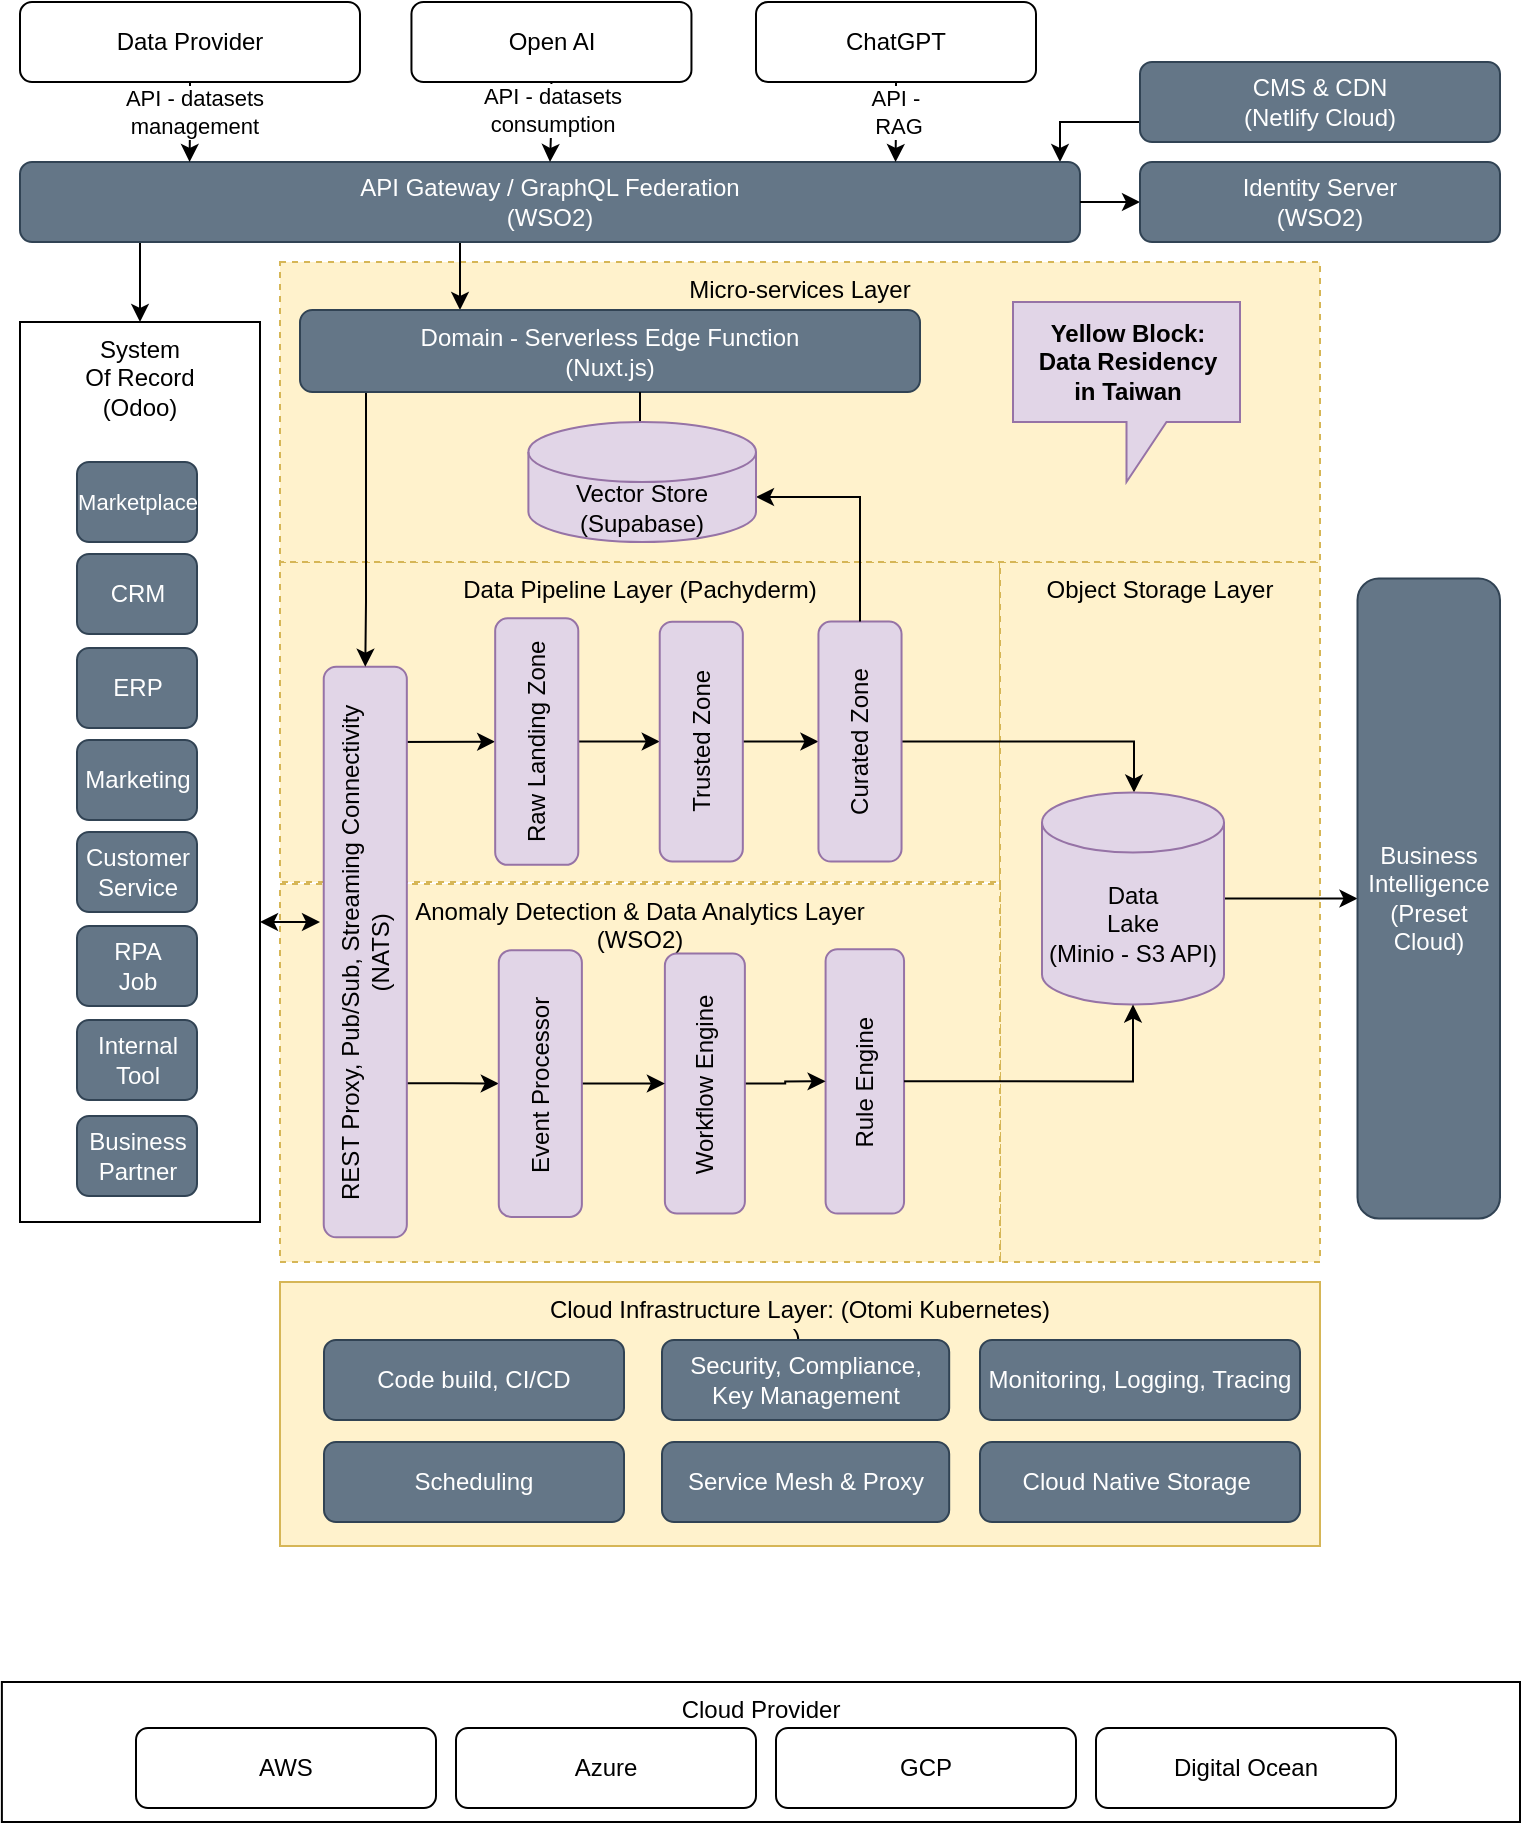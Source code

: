 <mxfile version="22.1.7" type="github">
  <diagram name="Page-1" id="63fa74Grwjo4TsL1Jt9k">
    <mxGraphModel dx="1272" dy="837" grid="1" gridSize="10" guides="1" tooltips="1" connect="1" arrows="1" fold="1" page="1" pageScale="1" pageWidth="850" pageHeight="1100" math="0" shadow="0">
      <root>
        <mxCell id="0" />
        <mxCell id="1" parent="0" />
        <mxCell id="QkDSQcAo3J11459JGNHK-8" value="Data Pipeline Layer (Pachyderm)" style="rounded=0;whiteSpace=wrap;html=1;align=center;verticalAlign=top;strokeColor=#d6b656;fillColor=#fff2cc;dashed=1;" parent="1" vertex="1">
          <mxGeometry x="210" y="400" width="360" height="160" as="geometry" />
        </mxCell>
        <mxCell id="dkDn-63dIHmKdY89Ga8J-5" value="Object Storage Layer" style="rounded=0;whiteSpace=wrap;html=1;align=center;verticalAlign=top;strokeColor=#d6b656;fillColor=#fff2cc;dashed=1;" vertex="1" parent="1">
          <mxGeometry x="570" y="400" width="160" height="350" as="geometry" />
        </mxCell>
        <mxCell id="dkDn-63dIHmKdY89Ga8J-3" value="Micro-services Layer" style="rounded=0;whiteSpace=wrap;html=1;align=center;verticalAlign=top;strokeColor=#d6b656;fillColor=#fff2cc;dashed=1;" vertex="1" parent="1">
          <mxGeometry x="210" y="250" width="520" height="150" as="geometry" />
        </mxCell>
        <mxCell id="QkDSQcAo3J11459JGNHK-1" value="Cloud Infrastructure Layer: (Otomi&amp;nbsp;Kubernetes)&lt;br&gt;)&amp;nbsp;" style="rounded=0;whiteSpace=wrap;html=1;align=center;verticalAlign=top;fillColor=#fff2cc;strokeColor=#d6b656;" parent="1" vertex="1">
          <mxGeometry x="210" y="760" width="520" height="132" as="geometry" />
        </mxCell>
        <mxCell id="QkDSQcAo3J11459JGNHK-7" value="Anomaly Detection &amp;amp; Data Analytics Layer&lt;br&gt;(WSO2)" style="rounded=0;whiteSpace=wrap;html=1;align=center;verticalAlign=top;strokeColor=#d6b656;fillColor=#fff2cc;dashed=1;" parent="1" vertex="1">
          <mxGeometry x="210" y="561" width="360" height="189" as="geometry" />
        </mxCell>
        <mxCell id="QkDSQcAo3J11459JGNHK-9" style="edgeStyle=orthogonalEdgeStyle;rounded=0;orthogonalLoop=1;jettySize=auto;html=1;fontColor=#000099;startArrow=none;startFill=0;endArrow=classic;endFill=1;" parent="1" source="QkDSQcAo3J11459JGNHK-57" target="QkDSQcAo3J11459JGNHK-14" edge="1">
          <mxGeometry relative="1" as="geometry">
            <mxPoint x="610" y="140" as="sourcePoint" />
            <Array as="points">
              <mxPoint x="650" y="180" />
              <mxPoint x="600" y="180" />
            </Array>
          </mxGeometry>
        </mxCell>
        <mxCell id="QkDSQcAo3J11459JGNHK-11" style="edgeStyle=orthogonalEdgeStyle;rounded=0;orthogonalLoop=1;jettySize=auto;html=1;fontColor=#000099;startArrow=none;startFill=0;endArrow=classic;endFill=1;entryX=0.5;entryY=0;entryDx=0;entryDy=0;" parent="1" source="QkDSQcAo3J11459JGNHK-14" target="QkDSQcAo3J11459JGNHK-16" edge="1">
          <mxGeometry relative="1" as="geometry">
            <mxPoint x="140" y="280" as="targetPoint" />
            <Array as="points">
              <mxPoint x="140" y="260" />
              <mxPoint x="140" y="260" />
            </Array>
          </mxGeometry>
        </mxCell>
        <mxCell id="QkDSQcAo3J11459JGNHK-12" style="edgeStyle=orthogonalEdgeStyle;rounded=0;orthogonalLoop=1;jettySize=auto;html=1;fontColor=#000099;startArrow=none;startFill=0;endArrow=classic;endFill=1;" parent="1" source="QkDSQcAo3J11459JGNHK-14" target="QkDSQcAo3J11459JGNHK-27" edge="1">
          <mxGeometry relative="1" as="geometry">
            <Array as="points">
              <mxPoint x="300" y="250" />
              <mxPoint x="300" y="250" />
            </Array>
          </mxGeometry>
        </mxCell>
        <mxCell id="QkDSQcAo3J11459JGNHK-14" value="API Gateway / GraphQL Federation&lt;br&gt;(WSO2)" style="rounded=1;whiteSpace=wrap;html=1;fillColor=#647687;strokeColor=#314354;fontColor=#ffffff;" parent="1" vertex="1">
          <mxGeometry x="80" y="200" width="530" height="40" as="geometry" />
        </mxCell>
        <mxCell id="QkDSQcAo3J11459JGNHK-16" value="System&lt;br&gt;Of Record&lt;br&gt;(Odoo)" style="rounded=0;whiteSpace=wrap;html=1;align=center;verticalAlign=top;" parent="1" vertex="1">
          <mxGeometry x="80" y="280" width="120" height="450" as="geometry" />
        </mxCell>
        <mxCell id="QkDSQcAo3J11459JGNHK-17" value="RPA&lt;br&gt;Job" style="rounded=1;whiteSpace=wrap;html=1;fillColor=#647687;strokeColor=#314354;fontColor=#ffffff;" parent="QkDSQcAo3J11459JGNHK-16" vertex="1">
          <mxGeometry x="28.5" y="302" width="60" height="40" as="geometry" />
        </mxCell>
        <mxCell id="QkDSQcAo3J11459JGNHK-18" value="&lt;font style=&quot;font-size: 11px;&quot;&gt;Marketplace&lt;/font&gt;" style="rounded=1;whiteSpace=wrap;html=1;fillColor=#647687;strokeColor=#314354;fontColor=#ffffff;" parent="QkDSQcAo3J11459JGNHK-16" vertex="1">
          <mxGeometry x="28.5" y="70" width="60" height="40" as="geometry" />
        </mxCell>
        <mxCell id="QkDSQcAo3J11459JGNHK-19" value="CRM" style="rounded=1;whiteSpace=wrap;html=1;fillColor=#647687;strokeColor=#314354;fontColor=#ffffff;" parent="QkDSQcAo3J11459JGNHK-16" vertex="1">
          <mxGeometry x="28.5" y="116" width="60" height="40" as="geometry" />
        </mxCell>
        <mxCell id="QkDSQcAo3J11459JGNHK-20" value="ERP" style="rounded=1;whiteSpace=wrap;html=1;fillColor=#647687;strokeColor=#314354;fontColor=#ffffff;" parent="QkDSQcAo3J11459JGNHK-16" vertex="1">
          <mxGeometry x="28.5" y="163" width="60" height="40" as="geometry" />
        </mxCell>
        <mxCell id="QkDSQcAo3J11459JGNHK-21" value="Marketing" style="rounded=1;whiteSpace=wrap;html=1;fillColor=#647687;strokeColor=#314354;fontColor=#ffffff;" parent="QkDSQcAo3J11459JGNHK-16" vertex="1">
          <mxGeometry x="28.5" y="209.002" width="60" height="40" as="geometry" />
        </mxCell>
        <mxCell id="QkDSQcAo3J11459JGNHK-22" value="Customer&lt;br&gt;Service" style="rounded=1;whiteSpace=wrap;html=1;fillColor=#647687;strokeColor=#314354;fontColor=#ffffff;" parent="QkDSQcAo3J11459JGNHK-16" vertex="1">
          <mxGeometry x="28.5" y="255" width="60" height="40" as="geometry" />
        </mxCell>
        <mxCell id="QkDSQcAo3J11459JGNHK-71" value="Internal&lt;br&gt;Tool" style="rounded=1;whiteSpace=wrap;html=1;fillColor=#647687;strokeColor=#314354;fontColor=#ffffff;" parent="QkDSQcAo3J11459JGNHK-16" vertex="1">
          <mxGeometry x="28.5" y="349" width="60" height="40" as="geometry" />
        </mxCell>
        <mxCell id="QkDSQcAo3J11459JGNHK-52" value="Business&lt;br&gt;Partner" style="rounded=1;whiteSpace=wrap;html=1;fillColor=#647687;strokeColor=#314354;fontColor=#ffffff;" parent="QkDSQcAo3J11459JGNHK-16" vertex="1">
          <mxGeometry x="28.5" y="397" width="60" height="40" as="geometry" />
        </mxCell>
        <mxCell id="QkDSQcAo3J11459JGNHK-24" style="edgeStyle=orthogonalEdgeStyle;rounded=0;orthogonalLoop=1;jettySize=auto;html=1;fontColor=#000099;startArrow=none;startFill=0;endArrow=classic;endFill=1;exitX=0.84;exitY=1;exitDx=0;exitDy=0;exitPerimeter=0;" parent="1" source="QkDSQcAo3J11459JGNHK-25" edge="1" target="QkDSQcAo3J11459JGNHK-33">
          <mxGeometry relative="1" as="geometry">
            <mxPoint x="301" y="490" as="targetPoint" />
            <Array as="points">
              <mxPoint x="265" y="498" />
              <mxPoint x="265" y="490" />
            </Array>
          </mxGeometry>
        </mxCell>
        <mxCell id="dkDn-63dIHmKdY89Ga8J-11" style="edgeStyle=orthogonalEdgeStyle;rounded=0;orthogonalLoop=1;jettySize=auto;html=1;exitX=0.27;exitY=0.977;exitDx=0;exitDy=0;exitPerimeter=0;" edge="1" parent="1" source="QkDSQcAo3J11459JGNHK-25" target="QkDSQcAo3J11459JGNHK-47">
          <mxGeometry relative="1" as="geometry">
            <Array as="points" />
          </mxGeometry>
        </mxCell>
        <mxCell id="QkDSQcAo3J11459JGNHK-25" value="REST Proxy, Pub/Sub, Streaming Connectivity &lt;br&gt;(NATS)" style="rounded=1;whiteSpace=wrap;html=1;fillColor=#e1d5e7;strokeColor=#9673a6;rotation=-90;" parent="1" vertex="1">
          <mxGeometry x="110" y="574.22" width="285.29" height="41.55" as="geometry" />
        </mxCell>
        <mxCell id="QkDSQcAo3J11459JGNHK-84" style="edgeStyle=orthogonalEdgeStyle;rounded=0;orthogonalLoop=1;jettySize=auto;html=1;entryX=1;entryY=0.5;entryDx=0;entryDy=0;" parent="1" source="QkDSQcAo3J11459JGNHK-27" target="QkDSQcAo3J11459JGNHK-25" edge="1">
          <mxGeometry relative="1" as="geometry">
            <Array as="points">
              <mxPoint x="253" y="420" />
              <mxPoint x="253" y="420" />
            </Array>
          </mxGeometry>
        </mxCell>
        <mxCell id="QkDSQcAo3J11459JGNHK-27" value="Domain - Serverless Edge Function&lt;br&gt;(Nuxt.js)" style="rounded=1;whiteSpace=wrap;html=1;fillColor=#647687;strokeColor=#314354;fontColor=#ffffff;" parent="1" vertex="1">
          <mxGeometry x="220" y="274" width="310" height="41" as="geometry" />
        </mxCell>
        <mxCell id="QkDSQcAo3J11459JGNHK-32" style="edgeStyle=orthogonalEdgeStyle;rounded=0;orthogonalLoop=1;jettySize=auto;html=1;entryX=0.5;entryY=0;entryDx=0;entryDy=0;fontColor=#000099;startArrow=none;startFill=0;endArrow=classic;endFill=1;" parent="1" source="QkDSQcAo3J11459JGNHK-33" target="QkDSQcAo3J11459JGNHK-35" edge="1">
          <mxGeometry relative="1" as="geometry" />
        </mxCell>
        <mxCell id="QkDSQcAo3J11459JGNHK-33" value="Raw Landing Zone" style="rounded=1;whiteSpace=wrap;html=1;fillColor=#e1d5e7;strokeColor=#9673a6;rotation=-90;" parent="1" vertex="1">
          <mxGeometry x="276.73" y="469" width="123.27" height="41.55" as="geometry" />
        </mxCell>
        <mxCell id="QkDSQcAo3J11459JGNHK-34" style="edgeStyle=orthogonalEdgeStyle;rounded=0;orthogonalLoop=1;jettySize=auto;html=1;entryX=0.5;entryY=0;entryDx=0;entryDy=0;fontColor=#000099;startArrow=none;startFill=0;endArrow=classic;endFill=1;" parent="1" source="QkDSQcAo3J11459JGNHK-35" target="QkDSQcAo3J11459JGNHK-38" edge="1">
          <mxGeometry relative="1" as="geometry" />
        </mxCell>
        <mxCell id="QkDSQcAo3J11459JGNHK-35" value="Trusted Zone" style="rounded=1;whiteSpace=wrap;html=1;fillColor=#e1d5e7;strokeColor=#9673a6;rotation=-90;" parent="1" vertex="1">
          <mxGeometry x="360.71" y="469" width="119.86" height="41.55" as="geometry" />
        </mxCell>
        <mxCell id="QkDSQcAo3J11459JGNHK-37" style="edgeStyle=orthogonalEdgeStyle;rounded=0;orthogonalLoop=1;jettySize=auto;html=1;fontColor=#000099;startArrow=none;startFill=0;endArrow=classic;endFill=1;exitX=0.5;exitY=1;exitDx=0;exitDy=0;" parent="1" source="QkDSQcAo3J11459JGNHK-38" target="QkDSQcAo3J11459JGNHK-40" edge="1">
          <mxGeometry relative="1" as="geometry">
            <Array as="points">
              <mxPoint x="637" y="490" />
            </Array>
            <mxPoint x="530" y="490" as="sourcePoint" />
          </mxGeometry>
        </mxCell>
        <mxCell id="QkDSQcAo3J11459JGNHK-38" value="Curated Zone" style="rounded=1;whiteSpace=wrap;html=1;fillColor=#e1d5e7;strokeColor=#9673a6;rotation=-90;" parent="1" vertex="1">
          <mxGeometry x="440" y="469" width="120" height="41.55" as="geometry" />
        </mxCell>
        <mxCell id="QkDSQcAo3J11459JGNHK-102" style="edgeStyle=orthogonalEdgeStyle;rounded=0;orthogonalLoop=1;jettySize=auto;html=1;entryX=0;entryY=0.5;entryDx=0;entryDy=0;" parent="1" source="QkDSQcAo3J11459JGNHK-40" edge="1" target="QkDSQcAo3J11459JGNHK-51">
          <mxGeometry relative="1" as="geometry">
            <mxPoint x="740" y="610" as="targetPoint" />
            <Array as="points">
              <mxPoint x="730" y="568" />
              <mxPoint x="730" y="568" />
            </Array>
          </mxGeometry>
        </mxCell>
        <mxCell id="QkDSQcAo3J11459JGNHK-40" value="Data&lt;br&gt;Lake&lt;br&gt;(Minio - S3 API)" style="shape=cylinder3;whiteSpace=wrap;html=1;boundedLbl=1;backgroundOutline=1;size=15;fillStyle=auto;fillColor=#e1d5e7;strokeColor=#9673a6;" parent="1" vertex="1">
          <mxGeometry x="591" y="515.26" width="91" height="106" as="geometry" />
        </mxCell>
        <mxCell id="QkDSQcAo3J11459JGNHK-43" value="Rule Engine" style="rounded=1;whiteSpace=wrap;html=1;fillColor=#e1d5e7;strokeColor=#9673a6;rotation=-90;" parent="1" vertex="1">
          <mxGeometry x="436.31" y="640.06" width="132.2" height="39.23" as="geometry" />
        </mxCell>
        <mxCell id="dkDn-63dIHmKdY89Ga8J-14" style="edgeStyle=orthogonalEdgeStyle;rounded=0;orthogonalLoop=1;jettySize=auto;html=1;entryX=0.5;entryY=0;entryDx=0;entryDy=0;" edge="1" parent="1" source="QkDSQcAo3J11459JGNHK-44" target="QkDSQcAo3J11459JGNHK-43">
          <mxGeometry relative="1" as="geometry" />
        </mxCell>
        <mxCell id="QkDSQcAo3J11459JGNHK-44" value="Workflow Engine" style="rounded=1;whiteSpace=wrap;html=1;fillColor=#e1d5e7;strokeColor=#9673a6;rotation=-90;" parent="1" vertex="1">
          <mxGeometry x="357.44" y="640.775" width="130" height="40" as="geometry" />
        </mxCell>
        <mxCell id="dkDn-63dIHmKdY89Ga8J-13" style="edgeStyle=orthogonalEdgeStyle;rounded=0;orthogonalLoop=1;jettySize=auto;html=1;entryX=0.5;entryY=0;entryDx=0;entryDy=0;" edge="1" parent="1" source="QkDSQcAo3J11459JGNHK-47" target="QkDSQcAo3J11459JGNHK-44">
          <mxGeometry relative="1" as="geometry" />
        </mxCell>
        <mxCell id="QkDSQcAo3J11459JGNHK-47" value="Event Processor" style="rounded=1;whiteSpace=wrap;html=1;fillColor=#e1d5e7;strokeColor=#9673a6;rotation=-90;" parent="1" vertex="1">
          <mxGeometry x="273.48" y="640" width="133.37" height="41.55" as="geometry" />
        </mxCell>
        <mxCell id="QkDSQcAo3J11459JGNHK-48" style="edgeStyle=orthogonalEdgeStyle;rounded=0;orthogonalLoop=1;jettySize=auto;html=1;endArrow=none;endFill=0;startArrow=classic;startFill=1;" parent="1" source="QkDSQcAo3J11459JGNHK-49" target="QkDSQcAo3J11459JGNHK-14" edge="1">
          <mxGeometry relative="1" as="geometry" />
        </mxCell>
        <mxCell id="QkDSQcAo3J11459JGNHK-49" value="Identity Server&lt;br&gt;(WSO2)" style="rounded=1;whiteSpace=wrap;html=1;fillColor=#647687;strokeColor=#314354;fontColor=#ffffff;" parent="1" vertex="1">
          <mxGeometry x="640" y="200" width="180" height="40" as="geometry" />
        </mxCell>
        <mxCell id="QkDSQcAo3J11459JGNHK-51" value="Business&lt;br&gt;Intelligence&lt;br&gt;(Preset Cloud)" style="rounded=1;whiteSpace=wrap;html=1;fillColor=#647687;strokeColor=#314354;fontColor=#ffffff;" parent="1" vertex="1">
          <mxGeometry x="748.75" y="408.26" width="71.25" height="320" as="geometry" />
        </mxCell>
        <mxCell id="QkDSQcAo3J11459JGNHK-53" style="edgeStyle=orthogonalEdgeStyle;rounded=0;orthogonalLoop=1;jettySize=auto;html=1;exitX=0.5;exitY=1;exitDx=0;exitDy=0;startArrow=none;startFill=0;endArrow=none;endFill=0;" parent="1" source="QkDSQcAo3J11459JGNHK-16" target="QkDSQcAo3J11459JGNHK-16" edge="1">
          <mxGeometry relative="1" as="geometry" />
        </mxCell>
        <mxCell id="QkDSQcAo3J11459JGNHK-57" value="CMS &amp;amp; CDN&lt;br&gt;(Netlify Cloud)" style="rounded=1;whiteSpace=wrap;html=1;fillColor=#647687;strokeColor=#314354;fontColor=#ffffff;" parent="1" vertex="1">
          <mxGeometry x="640" y="150" width="180" height="40" as="geometry" />
        </mxCell>
        <mxCell id="QkDSQcAo3J11459JGNHK-58" value="Code build, CI/CD" style="rounded=1;whiteSpace=wrap;html=1;fillColor=#647687;fontColor=#ffffff;strokeColor=#314354;" parent="1" vertex="1">
          <mxGeometry x="232" y="789" width="150" height="40" as="geometry" />
        </mxCell>
        <mxCell id="QkDSQcAo3J11459JGNHK-59" value="Cloud Native Storage&amp;nbsp;" style="rounded=1;whiteSpace=wrap;html=1;fillColor=#647687;fontColor=#ffffff;strokeColor=#314354;" parent="1" vertex="1">
          <mxGeometry x="560" y="840" width="160" height="40" as="geometry" />
        </mxCell>
        <mxCell id="QkDSQcAo3J11459JGNHK-60" value="Monitoring, Logging, Tracing" style="rounded=1;whiteSpace=wrap;html=1;fillColor=#647687;fontColor=#ffffff;strokeColor=#314354;" parent="1" vertex="1">
          <mxGeometry x="560" y="789" width="160" height="40" as="geometry" />
        </mxCell>
        <mxCell id="QkDSQcAo3J11459JGNHK-61" value="Security, Compliance, &lt;br&gt;Key Management" style="rounded=1;whiteSpace=wrap;html=1;fillColor=#647687;fontColor=#ffffff;strokeColor=#314354;" parent="1" vertex="1">
          <mxGeometry x="401" y="789" width="143.59" height="40" as="geometry" />
        </mxCell>
        <mxCell id="QkDSQcAo3J11459JGNHK-64" value="Scheduling" style="rounded=1;whiteSpace=wrap;html=1;fillColor=#647687;fontColor=#ffffff;strokeColor=#314354;" parent="1" vertex="1">
          <mxGeometry x="232" y="840" width="150" height="40" as="geometry" />
        </mxCell>
        <mxCell id="QkDSQcAo3J11459JGNHK-67" value="Service Mesh &amp;amp; Proxy" style="rounded=1;whiteSpace=wrap;html=1;fillColor=#647687;fontColor=#ffffff;strokeColor=#314354;" parent="1" vertex="1">
          <mxGeometry x="401" y="840" width="143.59" height="40" as="geometry" />
        </mxCell>
        <mxCell id="QkDSQcAo3J11459JGNHK-85" style="edgeStyle=orthogonalEdgeStyle;rounded=0;orthogonalLoop=1;jettySize=auto;html=1;startArrow=classic;startFill=1;" parent="1" source="QkDSQcAo3J11459JGNHK-16" edge="1">
          <mxGeometry relative="1" as="geometry">
            <Array as="points">
              <mxPoint x="228" y="580" />
            </Array>
            <mxPoint x="200" y="580" as="sourcePoint" />
            <mxPoint x="230" y="580" as="targetPoint" />
          </mxGeometry>
        </mxCell>
        <mxCell id="QkDSQcAo3J11459JGNHK-97" style="edgeStyle=orthogonalEdgeStyle;rounded=0;orthogonalLoop=1;jettySize=auto;html=1;entryX=1;entryY=0;entryDx=0;entryDy=37.5;entryPerimeter=0;" parent="1" source="QkDSQcAo3J11459JGNHK-38" target="dkDn-63dIHmKdY89Ga8J-6" edge="1">
          <mxGeometry relative="1" as="geometry">
            <mxPoint x="663.72" y="384.72" as="targetPoint" />
            <Array as="points">
              <mxPoint x="500" y="368" />
            </Array>
          </mxGeometry>
        </mxCell>
        <mxCell id="QkDSQcAo3J11459JGNHK-100" style="edgeStyle=orthogonalEdgeStyle;rounded=0;orthogonalLoop=1;jettySize=auto;html=1;entryX=0.5;entryY=1;entryDx=0;entryDy=0;entryPerimeter=0;exitX=0.5;exitY=1;exitDx=0;exitDy=0;" parent="1" source="QkDSQcAo3J11459JGNHK-43" target="QkDSQcAo3J11459JGNHK-40" edge="1">
          <mxGeometry relative="1" as="geometry" />
        </mxCell>
        <mxCell id="QkDSQcAo3J11459JGNHK-109" value="&lt;span style=&quot;background-color: rgb(255, 255, 255);&quot;&gt;Cloud Provider&lt;br&gt;&lt;/span&gt;" style="rounded=0;whiteSpace=wrap;html=1;align=center;verticalAlign=top;" parent="1" vertex="1">
          <mxGeometry x="70.94" y="960" width="759.06" height="70" as="geometry" />
        </mxCell>
        <mxCell id="QkDSQcAo3J11459JGNHK-110" value="AWS" style="rounded=1;whiteSpace=wrap;html=1;" parent="1" vertex="1">
          <mxGeometry x="138" y="983" width="150" height="40" as="geometry" />
        </mxCell>
        <mxCell id="QkDSQcAo3J11459JGNHK-111" value="GCP" style="rounded=1;whiteSpace=wrap;html=1;" parent="1" vertex="1">
          <mxGeometry x="458" y="983" width="150" height="40" as="geometry" />
        </mxCell>
        <mxCell id="QkDSQcAo3J11459JGNHK-112" value="Azure" style="rounded=1;whiteSpace=wrap;html=1;" parent="1" vertex="1">
          <mxGeometry x="298" y="983" width="150" height="40" as="geometry" />
        </mxCell>
        <mxCell id="QkDSQcAo3J11459JGNHK-113" value="Digital Ocean" style="rounded=1;whiteSpace=wrap;html=1;" parent="1" vertex="1">
          <mxGeometry x="618" y="983" width="150" height="40" as="geometry" />
        </mxCell>
        <mxCell id="dkDn-63dIHmKdY89Ga8J-2" style="edgeStyle=orthogonalEdgeStyle;rounded=0;orthogonalLoop=1;jettySize=auto;html=1;entryX=0.179;entryY=0;entryDx=0;entryDy=0;entryPerimeter=0;" edge="1" parent="1" source="QkDSQcAo3J11459JGNHK-27">
          <mxGeometry relative="1" as="geometry">
            <mxPoint x="375.18" y="340" as="targetPoint" />
            <Array as="points">
              <mxPoint x="390" y="340" />
              <mxPoint x="390" y="340" />
            </Array>
          </mxGeometry>
        </mxCell>
        <mxCell id="dkDn-63dIHmKdY89Ga8J-4" style="edgeStyle=orthogonalEdgeStyle;rounded=0;orthogonalLoop=1;jettySize=auto;html=1;exitX=0.5;exitY=1;exitDx=0;exitDy=0;" edge="1" parent="1">
          <mxGeometry relative="1" as="geometry">
            <mxPoint x="636.5" y="675.5" as="sourcePoint" />
            <mxPoint x="636.5" y="675.5" as="targetPoint" />
          </mxGeometry>
        </mxCell>
        <mxCell id="dkDn-63dIHmKdY89Ga8J-6" value="Vector Store&lt;br&gt;(Supabase)" style="shape=cylinder3;whiteSpace=wrap;html=1;boundedLbl=1;backgroundOutline=1;size=15;fillStyle=auto;fillColor=#e1d5e7;strokeColor=#9673a6;" vertex="1" parent="1">
          <mxGeometry x="334.2" y="330" width="113.8" height="60" as="geometry" />
        </mxCell>
        <mxCell id="dkDn-63dIHmKdY89Ga8J-15" value="Data Provider" style="rounded=1;whiteSpace=wrap;html=1;" vertex="1" parent="1">
          <mxGeometry x="80" y="120" width="170" height="40" as="geometry" />
        </mxCell>
        <mxCell id="dkDn-63dIHmKdY89Ga8J-20" style="edgeStyle=orthogonalEdgeStyle;rounded=0;orthogonalLoop=1;jettySize=auto;html=1;" edge="1" parent="1" source="dkDn-63dIHmKdY89Ga8J-16" target="QkDSQcAo3J11459JGNHK-14">
          <mxGeometry relative="1" as="geometry" />
        </mxCell>
        <mxCell id="dkDn-63dIHmKdY89Ga8J-21" value="API - datasets&lt;br&gt;consumption" style="edgeLabel;html=1;align=center;verticalAlign=middle;resizable=0;points=[];" vertex="1" connectable="0" parent="dkDn-63dIHmKdY89Ga8J-20">
          <mxGeometry x="0.116" y="2" relative="1" as="geometry">
            <mxPoint x="-1" y="-8" as="offset" />
          </mxGeometry>
        </mxCell>
        <mxCell id="dkDn-63dIHmKdY89Ga8J-16" value="Open AI" style="rounded=1;whiteSpace=wrap;html=1;" vertex="1" parent="1">
          <mxGeometry x="275.73" y="120" width="140" height="40" as="geometry" />
        </mxCell>
        <mxCell id="dkDn-63dIHmKdY89Ga8J-17" value="ChatGPT" style="rounded=1;whiteSpace=wrap;html=1;" vertex="1" parent="1">
          <mxGeometry x="448" y="120" width="140" height="40" as="geometry" />
        </mxCell>
        <mxCell id="dkDn-63dIHmKdY89Ga8J-18" style="edgeStyle=orthogonalEdgeStyle;rounded=0;orthogonalLoop=1;jettySize=auto;html=1;entryX=0.16;entryY=0;entryDx=0;entryDy=0;entryPerimeter=0;" edge="1" parent="1" source="dkDn-63dIHmKdY89Ga8J-15" target="QkDSQcAo3J11459JGNHK-14">
          <mxGeometry relative="1" as="geometry" />
        </mxCell>
        <mxCell id="dkDn-63dIHmKdY89Ga8J-19" value="API - datasets&lt;br&gt;management" style="edgeLabel;html=1;align=center;verticalAlign=middle;resizable=0;points=[];" vertex="1" connectable="0" parent="dkDn-63dIHmKdY89Ga8J-18">
          <mxGeometry x="0.055" y="2" relative="1" as="geometry">
            <mxPoint y="-6" as="offset" />
          </mxGeometry>
        </mxCell>
        <mxCell id="dkDn-63dIHmKdY89Ga8J-22" style="edgeStyle=orthogonalEdgeStyle;rounded=0;orthogonalLoop=1;jettySize=auto;html=1;entryX=0.826;entryY=0;entryDx=0;entryDy=0;entryPerimeter=0;" edge="1" parent="1" source="dkDn-63dIHmKdY89Ga8J-17" target="QkDSQcAo3J11459JGNHK-14">
          <mxGeometry relative="1" as="geometry" />
        </mxCell>
        <mxCell id="dkDn-63dIHmKdY89Ga8J-23" value="API -&amp;nbsp;&lt;br&gt;RAG" style="edgeLabel;html=1;align=center;verticalAlign=middle;resizable=0;points=[];" vertex="1" connectable="0" parent="dkDn-63dIHmKdY89Ga8J-22">
          <mxGeometry x="0.055" y="1" relative="1" as="geometry">
            <mxPoint y="-6" as="offset" />
          </mxGeometry>
        </mxCell>
        <mxCell id="dkDn-63dIHmKdY89Ga8J-24" value="&lt;b&gt;Yellow Block:&lt;br&gt;&lt;/b&gt;&lt;div&gt;&lt;b&gt;Data Residency&lt;/b&gt;&lt;/div&gt;&lt;b&gt;in Taiwan&lt;/b&gt;" style="shape=callout;whiteSpace=wrap;html=1;perimeter=calloutPerimeter;fillColor=#e1d5e7;strokeColor=#9673a6;" vertex="1" parent="1">
          <mxGeometry x="576.5" y="270" width="113.5" height="90" as="geometry" />
        </mxCell>
      </root>
    </mxGraphModel>
  </diagram>
</mxfile>
